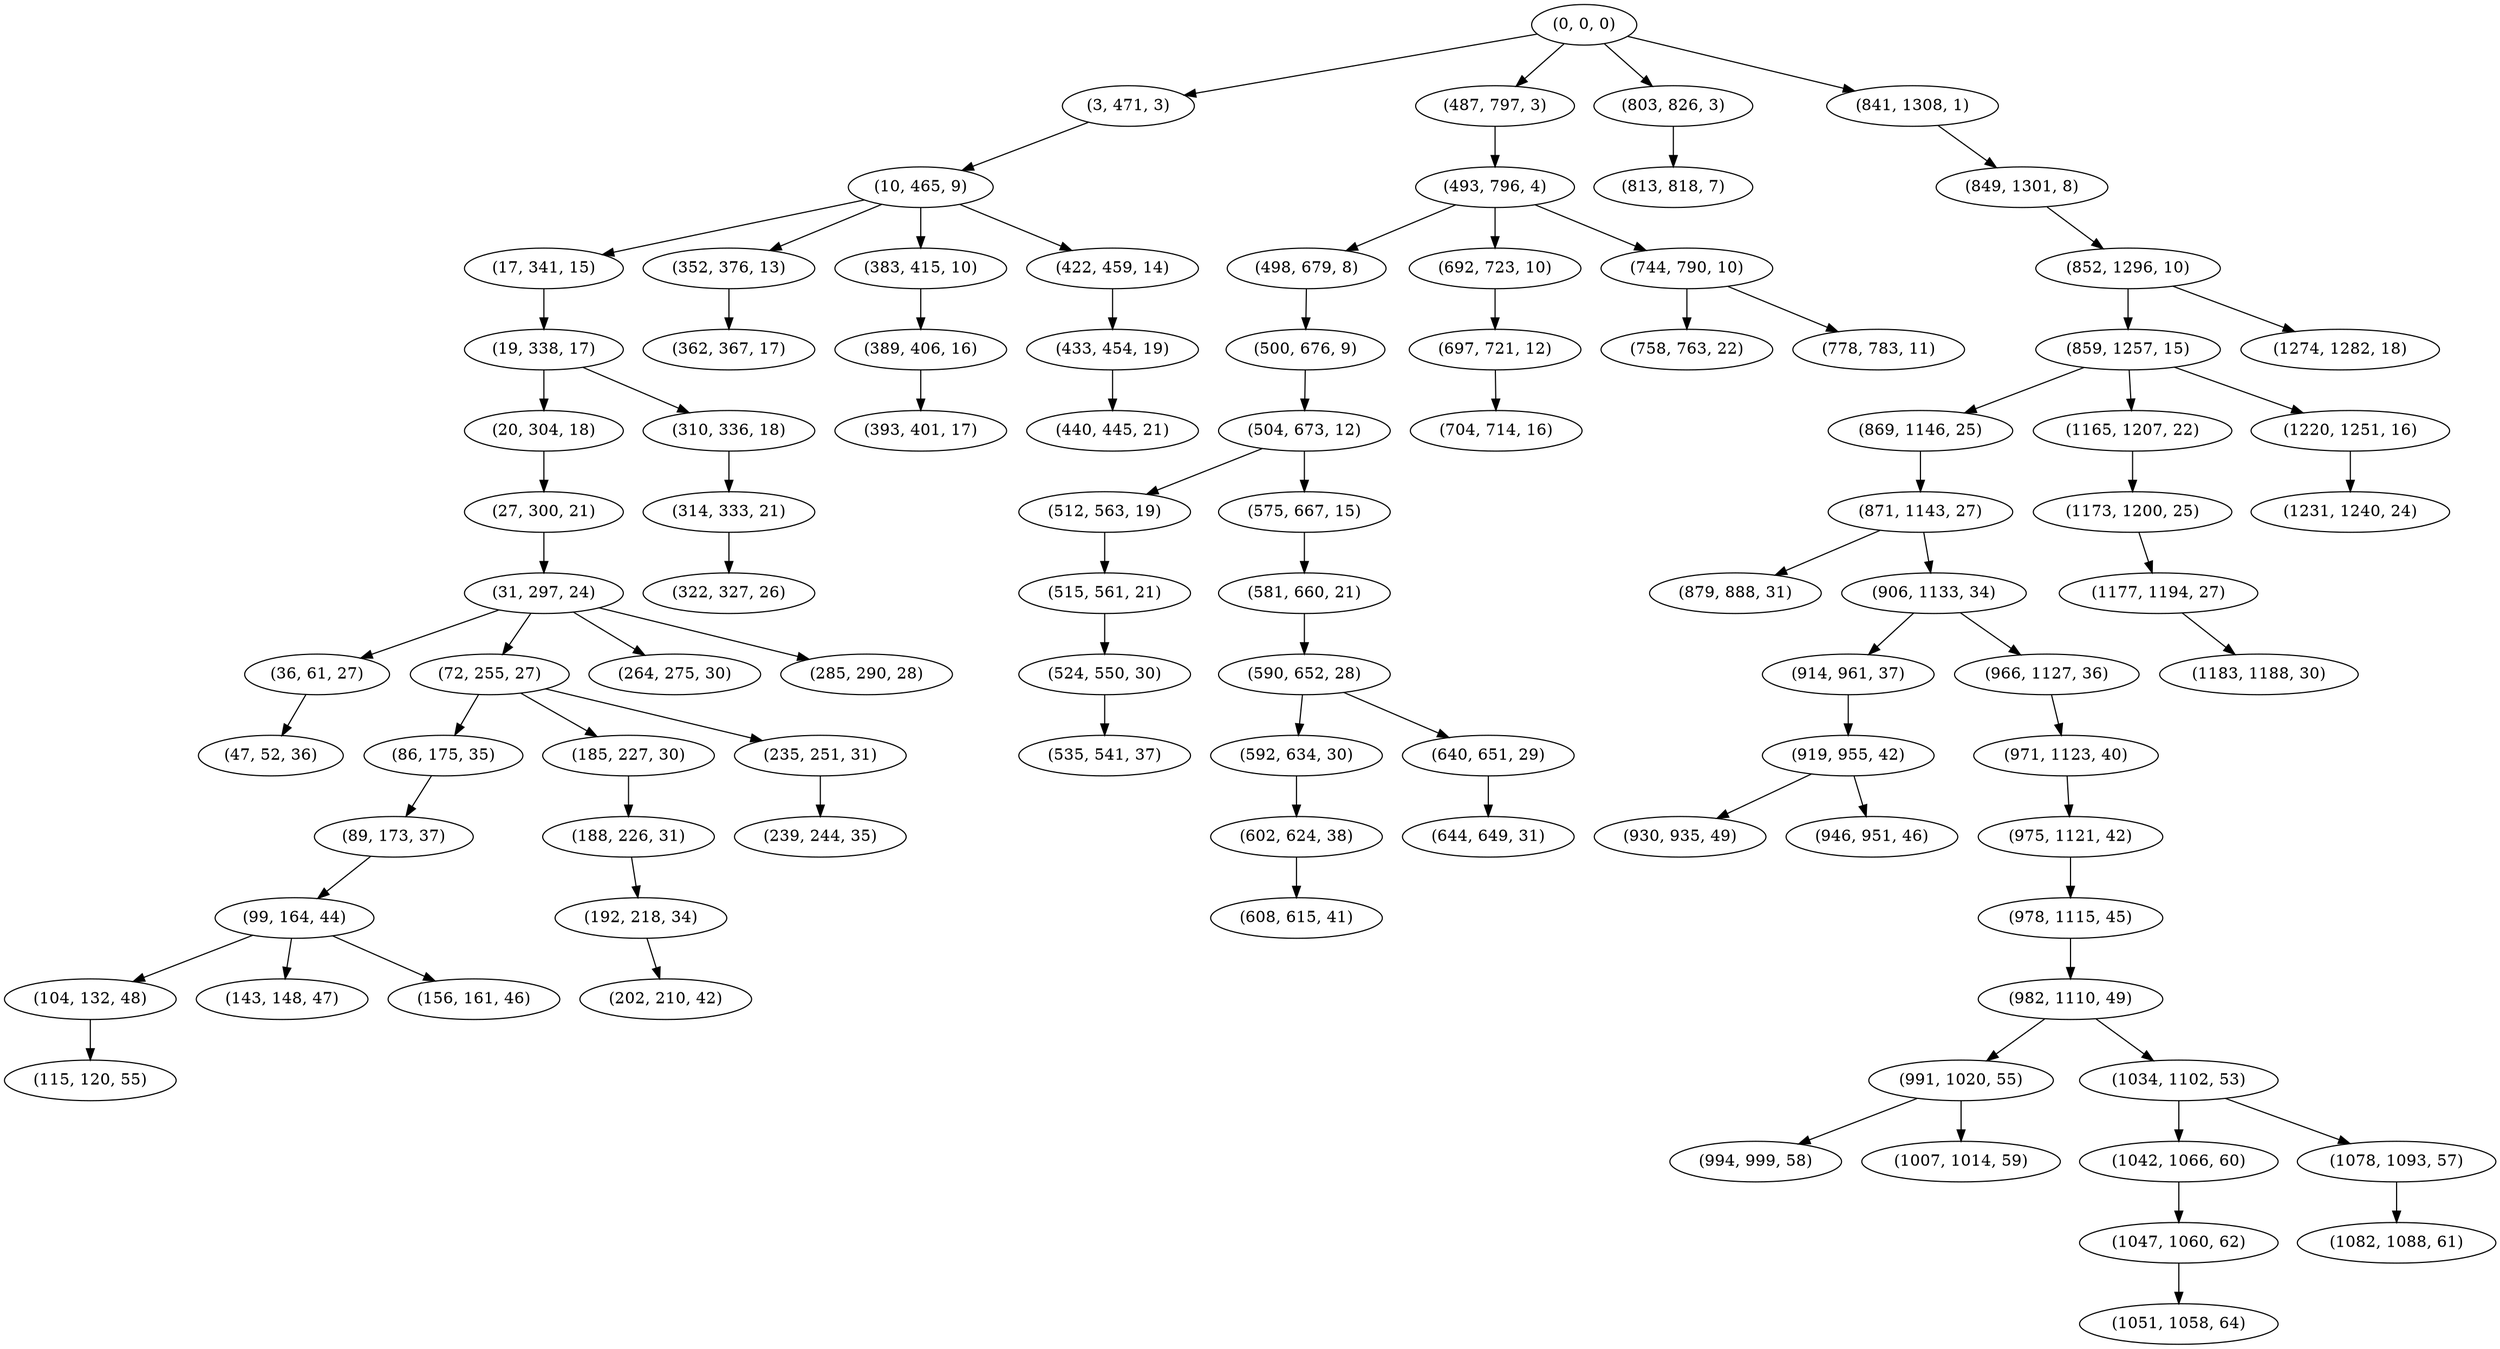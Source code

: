 digraph tree {
    "(0, 0, 0)";
    "(3, 471, 3)";
    "(10, 465, 9)";
    "(17, 341, 15)";
    "(19, 338, 17)";
    "(20, 304, 18)";
    "(27, 300, 21)";
    "(31, 297, 24)";
    "(36, 61, 27)";
    "(47, 52, 36)";
    "(72, 255, 27)";
    "(86, 175, 35)";
    "(89, 173, 37)";
    "(99, 164, 44)";
    "(104, 132, 48)";
    "(115, 120, 55)";
    "(143, 148, 47)";
    "(156, 161, 46)";
    "(185, 227, 30)";
    "(188, 226, 31)";
    "(192, 218, 34)";
    "(202, 210, 42)";
    "(235, 251, 31)";
    "(239, 244, 35)";
    "(264, 275, 30)";
    "(285, 290, 28)";
    "(310, 336, 18)";
    "(314, 333, 21)";
    "(322, 327, 26)";
    "(352, 376, 13)";
    "(362, 367, 17)";
    "(383, 415, 10)";
    "(389, 406, 16)";
    "(393, 401, 17)";
    "(422, 459, 14)";
    "(433, 454, 19)";
    "(440, 445, 21)";
    "(487, 797, 3)";
    "(493, 796, 4)";
    "(498, 679, 8)";
    "(500, 676, 9)";
    "(504, 673, 12)";
    "(512, 563, 19)";
    "(515, 561, 21)";
    "(524, 550, 30)";
    "(535, 541, 37)";
    "(575, 667, 15)";
    "(581, 660, 21)";
    "(590, 652, 28)";
    "(592, 634, 30)";
    "(602, 624, 38)";
    "(608, 615, 41)";
    "(640, 651, 29)";
    "(644, 649, 31)";
    "(692, 723, 10)";
    "(697, 721, 12)";
    "(704, 714, 16)";
    "(744, 790, 10)";
    "(758, 763, 22)";
    "(778, 783, 11)";
    "(803, 826, 3)";
    "(813, 818, 7)";
    "(841, 1308, 1)";
    "(849, 1301, 8)";
    "(852, 1296, 10)";
    "(859, 1257, 15)";
    "(869, 1146, 25)";
    "(871, 1143, 27)";
    "(879, 888, 31)";
    "(906, 1133, 34)";
    "(914, 961, 37)";
    "(919, 955, 42)";
    "(930, 935, 49)";
    "(946, 951, 46)";
    "(966, 1127, 36)";
    "(971, 1123, 40)";
    "(975, 1121, 42)";
    "(978, 1115, 45)";
    "(982, 1110, 49)";
    "(991, 1020, 55)";
    "(994, 999, 58)";
    "(1007, 1014, 59)";
    "(1034, 1102, 53)";
    "(1042, 1066, 60)";
    "(1047, 1060, 62)";
    "(1051, 1058, 64)";
    "(1078, 1093, 57)";
    "(1082, 1088, 61)";
    "(1165, 1207, 22)";
    "(1173, 1200, 25)";
    "(1177, 1194, 27)";
    "(1183, 1188, 30)";
    "(1220, 1251, 16)";
    "(1231, 1240, 24)";
    "(1274, 1282, 18)";
    "(0, 0, 0)" -> "(3, 471, 3)";
    "(0, 0, 0)" -> "(487, 797, 3)";
    "(0, 0, 0)" -> "(803, 826, 3)";
    "(0, 0, 0)" -> "(841, 1308, 1)";
    "(3, 471, 3)" -> "(10, 465, 9)";
    "(10, 465, 9)" -> "(17, 341, 15)";
    "(10, 465, 9)" -> "(352, 376, 13)";
    "(10, 465, 9)" -> "(383, 415, 10)";
    "(10, 465, 9)" -> "(422, 459, 14)";
    "(17, 341, 15)" -> "(19, 338, 17)";
    "(19, 338, 17)" -> "(20, 304, 18)";
    "(19, 338, 17)" -> "(310, 336, 18)";
    "(20, 304, 18)" -> "(27, 300, 21)";
    "(27, 300, 21)" -> "(31, 297, 24)";
    "(31, 297, 24)" -> "(36, 61, 27)";
    "(31, 297, 24)" -> "(72, 255, 27)";
    "(31, 297, 24)" -> "(264, 275, 30)";
    "(31, 297, 24)" -> "(285, 290, 28)";
    "(36, 61, 27)" -> "(47, 52, 36)";
    "(72, 255, 27)" -> "(86, 175, 35)";
    "(72, 255, 27)" -> "(185, 227, 30)";
    "(72, 255, 27)" -> "(235, 251, 31)";
    "(86, 175, 35)" -> "(89, 173, 37)";
    "(89, 173, 37)" -> "(99, 164, 44)";
    "(99, 164, 44)" -> "(104, 132, 48)";
    "(99, 164, 44)" -> "(143, 148, 47)";
    "(99, 164, 44)" -> "(156, 161, 46)";
    "(104, 132, 48)" -> "(115, 120, 55)";
    "(185, 227, 30)" -> "(188, 226, 31)";
    "(188, 226, 31)" -> "(192, 218, 34)";
    "(192, 218, 34)" -> "(202, 210, 42)";
    "(235, 251, 31)" -> "(239, 244, 35)";
    "(310, 336, 18)" -> "(314, 333, 21)";
    "(314, 333, 21)" -> "(322, 327, 26)";
    "(352, 376, 13)" -> "(362, 367, 17)";
    "(383, 415, 10)" -> "(389, 406, 16)";
    "(389, 406, 16)" -> "(393, 401, 17)";
    "(422, 459, 14)" -> "(433, 454, 19)";
    "(433, 454, 19)" -> "(440, 445, 21)";
    "(487, 797, 3)" -> "(493, 796, 4)";
    "(493, 796, 4)" -> "(498, 679, 8)";
    "(493, 796, 4)" -> "(692, 723, 10)";
    "(493, 796, 4)" -> "(744, 790, 10)";
    "(498, 679, 8)" -> "(500, 676, 9)";
    "(500, 676, 9)" -> "(504, 673, 12)";
    "(504, 673, 12)" -> "(512, 563, 19)";
    "(504, 673, 12)" -> "(575, 667, 15)";
    "(512, 563, 19)" -> "(515, 561, 21)";
    "(515, 561, 21)" -> "(524, 550, 30)";
    "(524, 550, 30)" -> "(535, 541, 37)";
    "(575, 667, 15)" -> "(581, 660, 21)";
    "(581, 660, 21)" -> "(590, 652, 28)";
    "(590, 652, 28)" -> "(592, 634, 30)";
    "(590, 652, 28)" -> "(640, 651, 29)";
    "(592, 634, 30)" -> "(602, 624, 38)";
    "(602, 624, 38)" -> "(608, 615, 41)";
    "(640, 651, 29)" -> "(644, 649, 31)";
    "(692, 723, 10)" -> "(697, 721, 12)";
    "(697, 721, 12)" -> "(704, 714, 16)";
    "(744, 790, 10)" -> "(758, 763, 22)";
    "(744, 790, 10)" -> "(778, 783, 11)";
    "(803, 826, 3)" -> "(813, 818, 7)";
    "(841, 1308, 1)" -> "(849, 1301, 8)";
    "(849, 1301, 8)" -> "(852, 1296, 10)";
    "(852, 1296, 10)" -> "(859, 1257, 15)";
    "(852, 1296, 10)" -> "(1274, 1282, 18)";
    "(859, 1257, 15)" -> "(869, 1146, 25)";
    "(859, 1257, 15)" -> "(1165, 1207, 22)";
    "(859, 1257, 15)" -> "(1220, 1251, 16)";
    "(869, 1146, 25)" -> "(871, 1143, 27)";
    "(871, 1143, 27)" -> "(879, 888, 31)";
    "(871, 1143, 27)" -> "(906, 1133, 34)";
    "(906, 1133, 34)" -> "(914, 961, 37)";
    "(906, 1133, 34)" -> "(966, 1127, 36)";
    "(914, 961, 37)" -> "(919, 955, 42)";
    "(919, 955, 42)" -> "(930, 935, 49)";
    "(919, 955, 42)" -> "(946, 951, 46)";
    "(966, 1127, 36)" -> "(971, 1123, 40)";
    "(971, 1123, 40)" -> "(975, 1121, 42)";
    "(975, 1121, 42)" -> "(978, 1115, 45)";
    "(978, 1115, 45)" -> "(982, 1110, 49)";
    "(982, 1110, 49)" -> "(991, 1020, 55)";
    "(982, 1110, 49)" -> "(1034, 1102, 53)";
    "(991, 1020, 55)" -> "(994, 999, 58)";
    "(991, 1020, 55)" -> "(1007, 1014, 59)";
    "(1034, 1102, 53)" -> "(1042, 1066, 60)";
    "(1034, 1102, 53)" -> "(1078, 1093, 57)";
    "(1042, 1066, 60)" -> "(1047, 1060, 62)";
    "(1047, 1060, 62)" -> "(1051, 1058, 64)";
    "(1078, 1093, 57)" -> "(1082, 1088, 61)";
    "(1165, 1207, 22)" -> "(1173, 1200, 25)";
    "(1173, 1200, 25)" -> "(1177, 1194, 27)";
    "(1177, 1194, 27)" -> "(1183, 1188, 30)";
    "(1220, 1251, 16)" -> "(1231, 1240, 24)";
}
